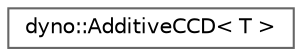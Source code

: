 digraph "Graphical Class Hierarchy"
{
 // LATEX_PDF_SIZE
  bgcolor="transparent";
  edge [fontname=Helvetica,fontsize=10,labelfontname=Helvetica,labelfontsize=10];
  node [fontname=Helvetica,fontsize=10,shape=box,height=0.2,width=0.4];
  rankdir="LR";
  Node0 [id="Node000000",label="dyno::AdditiveCCD\< T \>",height=0.2,width=0.4,color="grey40", fillcolor="white", style="filled",URL="$classdyno_1_1_additive_c_c_d.html",tooltip=" "];
}
